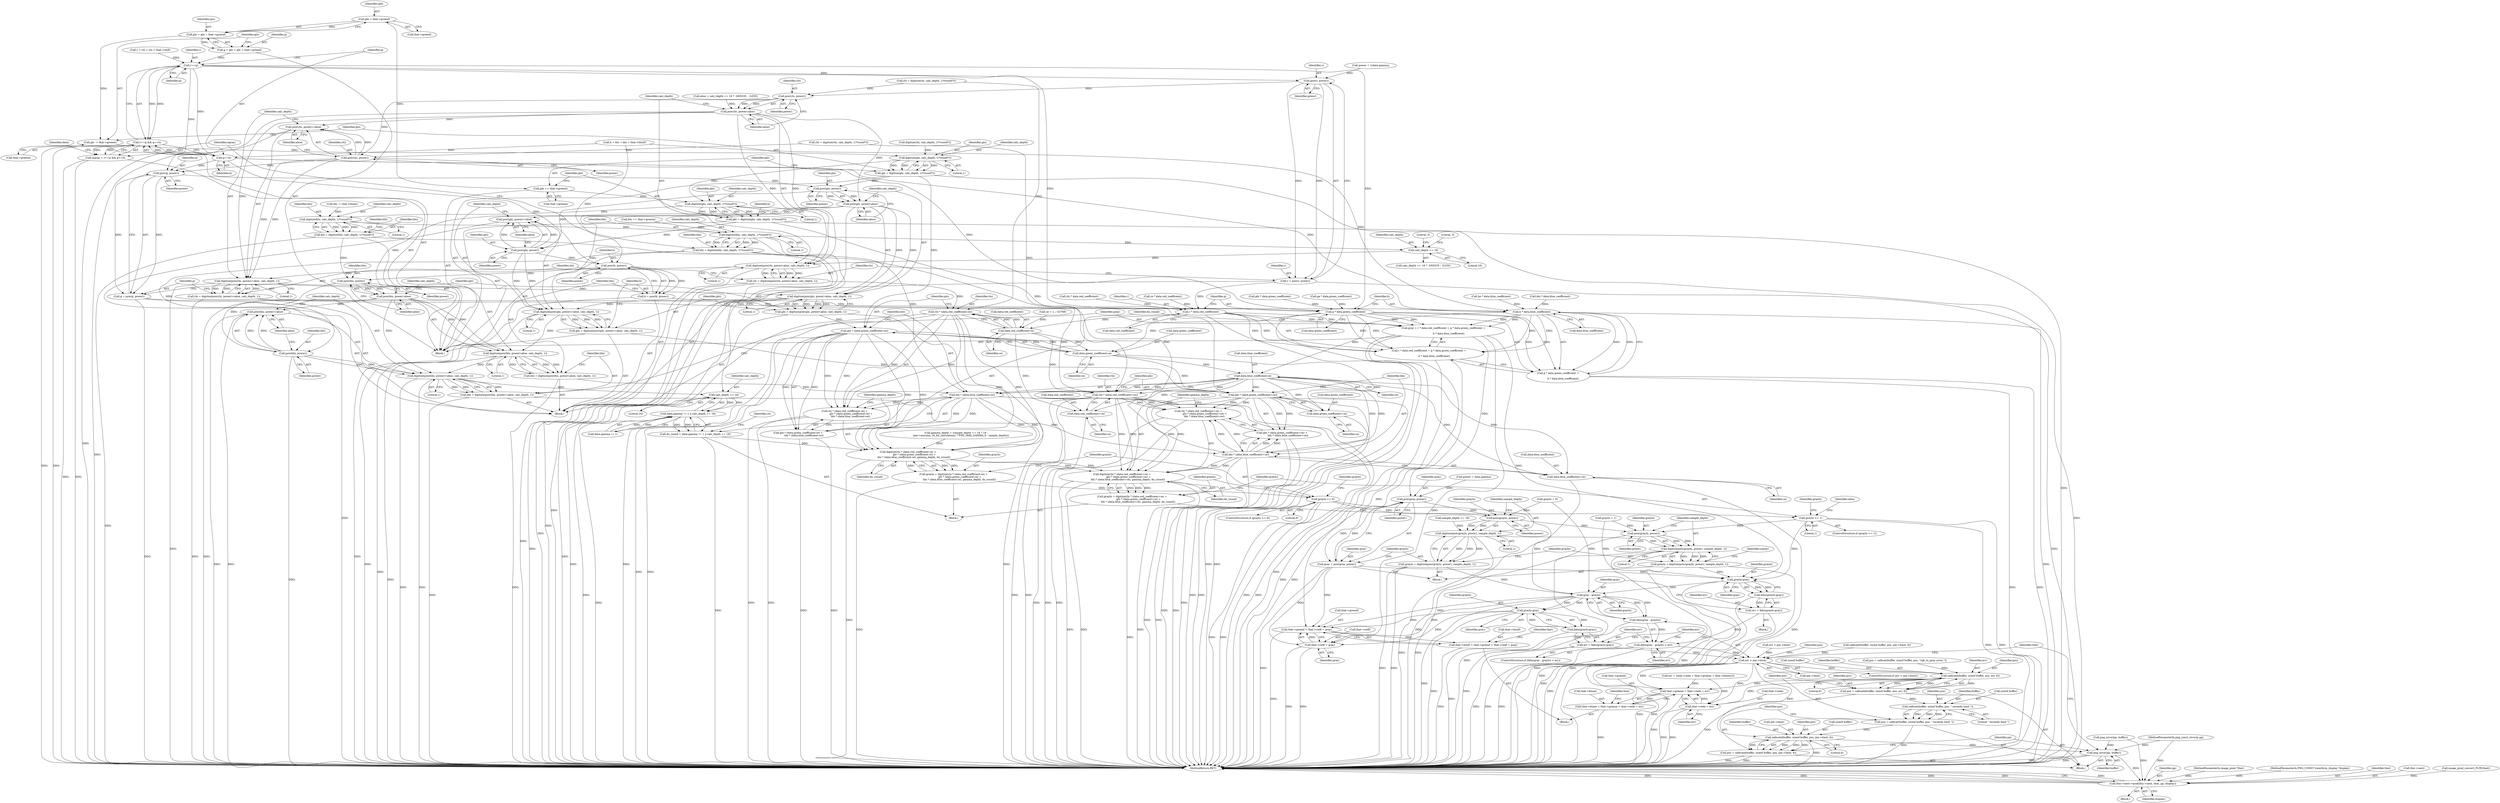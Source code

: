 digraph "0_Android_9d4853418ab2f754c2b63e091c29c5529b8b86ca_77@pointer" {
"1000725" [label="(Call,ghi = that->greenf)"];
"1000723" [label="(Call,glo = ghi = that->greenf)"];
"1000721" [label="(Call,g = glo = ghi = that->greenf)"];
"1000786" [label="(Call,r==g)"];
"1000785" [label="(Call,r==g && g==b)"];
"1000783" [label="(Call,isgray = r==g && g==b)"];
"1000789" [label="(Call,g==b)"];
"1000847" [label="(Call,pow(g, power))"];
"1000845" [label="(Call,g = pow(g, power))"];
"1000904" [label="(Call,g * data.green_coefficient)"];
"1000895" [label="(Call,gray = r * data.red_coefficient + g * data.green_coefficient +\n\n             b * data.blue_coefficient)"];
"1001018" [label="(Call,pow(gray, power))"];
"1001016" [label="(Call,gray = pow(gray, power))"];
"1001059" [label="(Call,grayhi-gray)"];
"1001058" [label="(Call,fabs(grayhi-gray))"];
"1001056" [label="(Call,err = fabs(grayhi-gray))"];
"1001063" [label="(Call,fabs(gray - graylo) > err)"];
"1001076" [label="(Call,err > pm->limit)"];
"1001097" [label="(Call,safecatd(buffer, sizeof buffer, pos, err, 6))"];
"1001095" [label="(Call,pos = safecatd(buffer, sizeof buffer, pos, err, 6))"];
"1001106" [label="(Call,safecat(buffer, sizeof buffer, pos, \" exceeds limit \"))"];
"1001104" [label="(Call,pos = safecat(buffer, sizeof buffer, pos, \" exceeds limit \"))"];
"1001114" [label="(Call,safecatd(buffer, sizeof buffer, pos, pm->limit, 6))"];
"1001112" [label="(Call,pos = safecatd(buffer, sizeof buffer, pos, pm->limit, 6))"];
"1001123" [label="(Call,png_error(pp, buffer))"];
"1001216" [label="(Call,this->next->mod(this->next, that, pp, display))"];
"1001143" [label="(Call,that->greene = that->rede = err)"];
"1001139" [label="(Call,that->bluee = that->greene = that->rede = err)"];
"1001147" [label="(Call,that->rede = err)"];
"1001065" [label="(Call,gray - graylo)"];
"1001064" [label="(Call,fabs(gray - graylo))"];
"1001072" [label="(Call,graylo-gray)"];
"1001071" [label="(Call,fabs(graylo-gray))"];
"1001069" [label="(Call,err = fabs(graylo-gray))"];
"1001130" [label="(Call,that->greenf = that->redf = gray)"];
"1001126" [label="(Call,that->bluef = that->greenf = that->redf = gray)"];
"1001134" [label="(Call,that->redf = gray)"];
"1001024" [label="(Call,pow(graylo, power))"];
"1001023" [label="(Call,digitize(pow(graylo, power), sample_depth, 1))"];
"1001021" [label="(Call,graylo = digitize(pow(graylo, power), sample_depth, 1))"];
"1001031" [label="(Call,digitize(pow(grayhi, power), sample_depth, 1))"];
"1001029" [label="(Call,grayhi = digitize(pow(grayhi, power), sample_depth, 1))"];
"1001032" [label="(Call,pow(grayhi, power))"];
"1000897" [label="(Call,r * data.red_coefficient + g * data.green_coefficient +\n\n             b * data.blue_coefficient)"];
"1000903" [label="(Call,g * data.green_coefficient +\n\n             b * data.blue_coefficient)"];
"1000947" [label="(Call,data.green_coefficient-ce)"];
"1000945" [label="(Call,glo * (data.green_coefficient-ce))"];
"1000935" [label="(Call,digitize(rlo * (data.red_coefficient-ce) +\n                glo * (data.green_coefficient-ce) +\n               blo * (data.blue_coefficient-ce), gamma_depth, do_round))"];
"1000933" [label="(Call,graylo = digitize(rlo * (data.red_coefficient-ce) +\n                glo * (data.green_coefficient-ce) +\n               blo * (data.blue_coefficient-ce), gamma_depth, do_round))"];
"1000962" [label="(Call,graylo <= 0)"];
"1000970" [label="(Call,digitize(rhi * (data.red_coefficient+ce) +\n                ghi * (data.green_coefficient+ce) +\n               bhi * (data.blue_coefficient+ce), gamma_depth, do_round))"];
"1000968" [label="(Call,grayhi = digitize(rhi * (data.red_coefficient+ce) +\n                ghi * (data.green_coefficient+ce) +\n               bhi * (data.blue_coefficient+ce), gamma_depth, do_round))"];
"1000997" [label="(Call,grayhi >= 1)"];
"1000936" [label="(Call,rlo * (data.red_coefficient-ce) +\n                glo * (data.green_coefficient-ce) +\n               blo * (data.blue_coefficient-ce))"];
"1000944" [label="(Call,glo * (data.green_coefficient-ce) +\n               blo * (data.blue_coefficient-ce))"];
"1000954" [label="(Call,data.blue_coefficient-ce)"];
"1000952" [label="(Call,blo * (data.blue_coefficient-ce))"];
"1000972" [label="(Call,rhi * (data.red_coefficient+ce))"];
"1000971" [label="(Call,rhi * (data.red_coefficient+ce) +\n                ghi * (data.green_coefficient+ce) +\n               bhi * (data.blue_coefficient+ce))"];
"1000974" [label="(Call,data.red_coefficient+ce)"];
"1000980" [label="(Call,ghi * (data.green_coefficient+ce))"];
"1000979" [label="(Call,ghi * (data.green_coefficient+ce) +\n               bhi * (data.blue_coefficient+ce))"];
"1000982" [label="(Call,data.green_coefficient+ce)"];
"1000987" [label="(Call,bhi * (data.blue_coefficient+ce))"];
"1000989" [label="(Call,data.blue_coefficient+ce)"];
"1000854" [label="(Call,pow(glo, power))"];
"1000853" [label="(Call,pow(glo, power)-abse)"];
"1000852" [label="(Call,digitize(pow(glo, power)-abse, calc_depth, 1))"];
"1000850" [label="(Call,glo = digitize(pow(glo, power)-abse, calc_depth, 1))"];
"1000862" [label="(Call,digitize(pow(ghi, power)+abse, calc_depth, 1))"];
"1000860" [label="(Call,ghi = digitize(pow(ghi, power)+abse, calc_depth, 1))"];
"1000877" [label="(Call,digitize(pow(blo, power)-abse, calc_depth, 1))"];
"1000875" [label="(Call,blo = digitize(pow(blo, power)-abse, calc_depth, 1))"];
"1000887" [label="(Call,digitize(pow(bhi, power)+abse, calc_depth, 1))"];
"1000885" [label="(Call,bhi = digitize(pow(bhi, power)+abse, calc_depth, 1))"];
"1000924" [label="(Call,calc_depth == 16)"];
"1000918" [label="(Call,data.gamma != 1 || calc_depth == 16)"];
"1000916" [label="(Call,do_round = data.gamma != 1 || calc_depth == 16)"];
"1000863" [label="(Call,pow(ghi, power)+abse)"];
"1000878" [label="(Call,pow(blo, power)-abse)"];
"1000888" [label="(Call,pow(bhi, power)+abse)"];
"1000864" [label="(Call,pow(ghi, power))"];
"1000872" [label="(Call,pow(b, power))"];
"1000870" [label="(Call,b = pow(b, power))"];
"1000909" [label="(Call,b * data.blue_coefficient)"];
"1000879" [label="(Call,pow(blo, power))"];
"1000889" [label="(Call,pow(bhi, power))"];
"1000822" [label="(Call,pow(r, power))"];
"1000820" [label="(Call,r = pow(r, power))"];
"1000898" [label="(Call,r * data.red_coefficient)"];
"1000939" [label="(Call,data.red_coefficient-ce)"];
"1000937" [label="(Call,rlo * (data.red_coefficient-ce))"];
"1000829" [label="(Call,pow(rlo, power))"];
"1000828" [label="(Call,pow(rlo, power)-abse)"];
"1000827" [label="(Call,digitize(pow(rlo, power)-abse, calc_depth, 1))"];
"1000825" [label="(Call,rlo = digitize(pow(rlo, power)-abse, calc_depth, 1))"];
"1000837" [label="(Call,digitize(pow(rhi, power)+abse, calc_depth, 1))"];
"1000835" [label="(Call,rhi = digitize(pow(rhi, power)+abse, calc_depth, 1))"];
"1000838" [label="(Call,pow(rhi, power)+abse)"];
"1000839" [label="(Call,pow(rhi, power))"];
"1000730" [label="(Call,glo -= that->greene)"];
"1000737" [label="(Call,digitize(glo, calc_depth, 1/*round*/))"];
"1000735" [label="(Call,glo = digitize(glo, calc_depth, 1/*round*/))"];
"1000748" [label="(Call,digitize(ghi, calc_depth, 1/*round*/))"];
"1000746" [label="(Call,ghi = digitize(ghi, calc_depth, 1/*round*/))"];
"1000768" [label="(Call,digitize(blo, calc_depth, 1/*round*/))"];
"1000766" [label="(Call,blo = digitize(blo, calc_depth, 1/*round*/))"];
"1000779" [label="(Call,digitize(bhi, calc_depth, 1/*round*/))"];
"1000777" [label="(Call,bhi = digitize(bhi, calc_depth, 1/*round*/))"];
"1000811" [label="(Call,calc_depth == 16)"];
"1000741" [label="(Call,ghi += that->greene)"];
"1000746" [label="(Call,ghi = digitize(ghi, calc_depth, 1/*round*/))"];
"1001101" [label="(Identifier,pos)"];
"1000812" [label="(Identifier,calc_depth)"];
"1000732" [label="(Call,that->greene)"];
"1000747" [label="(Identifier,ghi)"];
"1000897" [label="(Call,r * data.red_coefficient + g * data.green_coefficient +\n\n             b * data.blue_coefficient)"];
"1000250" [label="(Call,ge * data.green_coefficient)"];
"1001032" [label="(Call,pow(grayhi, power))"];
"1001000" [label="(Call,grayhi = 1)"];
"1000953" [label="(Identifier,blo)"];
"1000990" [label="(Call,data.blue_coefficient)"];
"1000889" [label="(Call,pow(bhi, power))"];
"1000879" [label="(Call,pow(blo, power))"];
"1000825" [label="(Call,rlo = digitize(pow(rlo, power)-abse, calc_depth, 1))"];
"1001123" [label="(Call,png_error(pp, buffer))"];
"1000847" [label="(Call,pow(g, power))"];
"1000874" [label="(Identifier,power)"];
"1000722" [label="(Identifier,g)"];
"1000854" [label="(Call,pow(glo, power))"];
"1000851" [label="(Identifier,glo)"];
"1001097" [label="(Call,safecatd(buffer, sizeof buffer, pos, err, 6))"];
"1000858" [label="(Identifier,calc_depth)"];
"1001221" [label="(Identifier,pp)"];
"1000835" [label="(Call,rhi = digitize(pow(rhi, power)+abse, calc_depth, 1))"];
"1001057" [label="(Identifier,err)"];
"1000959" [label="(Identifier,gamma_depth)"];
"1000865" [label="(Identifier,ghi)"];
"1000900" [label="(Call,data.red_coefficient)"];
"1000748" [label="(Call,digitize(ghi, calc_depth, 1/*round*/))"];
"1000887" [label="(Call,digitize(pow(bhi, power)+abse, calc_depth, 1))"];
"1000750" [label="(Identifier,calc_depth)"];
"1000782" [label="(Literal,1)"];
"1000970" [label="(Call,digitize(rhi * (data.red_coefficient+ce) +\n                ghi * (data.green_coefficient+ce) +\n               bhi * (data.blue_coefficient+ce), gamma_depth, do_round))"];
"1000778" [label="(Identifier,bhi)"];
"1001072" [label="(Call,graylo-gray)"];
"1000998" [label="(Identifier,grayhi)"];
"1001223" [label="(MethodReturn,RET)"];
"1001033" [label="(Identifier,grayhi)"];
"1000939" [label="(Call,data.red_coefficient-ce)"];
"1000725" [label="(Call,ghi = that->greenf)"];
"1000828" [label="(Call,pow(rlo, power)-abse)"];
"1000740" [label="(Literal,1)"];
"1001115" [label="(Identifier,buffer)"];
"1000788" [label="(Identifier,g)"];
"1000836" [label="(Identifier,rhi)"];
"1000723" [label="(Call,glo = ghi = that->greenf)"];
"1001151" [label="(Identifier,err)"];
"1000773" [label="(Identifier,bhi)"];
"1001140" [label="(Call,that->bluee)"];
"1000940" [label="(Call,data.red_coefficient)"];
"1000781" [label="(Identifier,calc_depth)"];
"1000890" [label="(Identifier,bhi)"];
"1000127" [label="(Block,)"];
"1000832" [label="(Identifier,abse)"];
"1000717" [label="(Call,digitize(rhi, calc_depth, 1/*round*/))"];
"1000936" [label="(Call,rlo * (data.red_coefficient-ce) +\n                glo * (data.green_coefficient-ce) +\n               blo * (data.blue_coefficient-ce))"];
"1000896" [label="(Identifier,gray)"];
"1001095" [label="(Call,pos = safecatd(buffer, sizeof buffer, pos, err, 6))"];
"1001023" [label="(Call,digitize(pow(graylo, power), sample_depth, 1))"];
"1001131" [label="(Call,that->greenf)"];
"1000894" [label="(Literal,1)"];
"1001114" [label="(Call,safecatd(buffer, sizeof buffer, pos, pm->limit, 6))"];
"1001119" [label="(Call,pm->limit)"];
"1001216" [label="(Call,this->next->mod(this->next, that, pp, display))"];
"1000954" [label="(Call,data.blue_coefficient-ce)"];
"1000898" [label="(Call,r * data.red_coefficient)"];
"1000966" [label="(Identifier,graylo)"];
"1000971" [label="(Call,rhi * (data.red_coefficient+ce) +\n                ghi * (data.green_coefficient+ce) +\n               bhi * (data.blue_coefficient+ce))"];
"1000974" [label="(Call,data.red_coefficient+ce)"];
"1000969" [label="(Identifier,grayhi)"];
"1001099" [label="(Call,sizeof buffer)"];
"1000724" [label="(Identifier,glo)"];
"1001128" [label="(Identifier,that)"];
"1000839" [label="(Call,pow(rhi, power))"];
"1000783" [label="(Call,isgray = r==g && g==b)"];
"1001110" [label="(Identifier,pos)"];
"1001064" [label="(Call,fabs(gray - graylo))"];
"1001038" [label="(Identifier,isgray)"];
"1000886" [label="(Identifier,bhi)"];
"1000892" [label="(Identifier,abse)"];
"1000823" [label="(Identifier,r)"];
"1000818" [label="(Literal,.5)"];
"1000715" [label="(Call,rhi = digitize(rhi, calc_depth, 1/*round*/))"];
"1000868" [label="(Identifier,calc_depth)"];
"1001034" [label="(Identifier,power)"];
"1000780" [label="(Identifier,bhi)"];
"1000929" [label="(Identifier,ce)"];
"1001001" [label="(Identifier,grayhi)"];
"1000951" [label="(Identifier,ce)"];
"1000834" [label="(Literal,1)"];
"1000522" [label="(Call,ghi * data.green_coefficient)"];
"1001019" [label="(Identifier,gray)"];
"1001006" [label="(Identifier,data)"];
"1000871" [label="(Identifier,b)"];
"1000888" [label="(Call,pow(bhi, power)+abse)"];
"1000821" [label="(Identifier,r)"];
"1001031" [label="(Call,digitize(pow(grayhi, power), sample_depth, 1))"];
"1001134" [label="(Call,that->redf = gray)"];
"1000736" [label="(Identifier,glo)"];
"1000909" [label="(Call,b * data.blue_coefficient)"];
"1001024" [label="(Call,pow(graylo, power))"];
"1001125" [label="(Identifier,buffer)"];
"1001122" [label="(Literal,6)"];
"1000777" [label="(Call,bhi = digitize(bhi, calc_depth, 1/*round*/))"];
"1000918" [label="(Call,data.gamma != 1 || calc_depth == 16)"];
"1000771" [label="(Literal,1)"];
"1000849" [label="(Identifier,power)"];
"1000742" [label="(Identifier,ghi)"];
"1000810" [label="(Call,calc_depth == 16 ? .5/65535 : .5/255)"];
"1000768" [label="(Call,digitize(blo, calc_depth, 1/*round*/))"];
"1001016" [label="(Call,gray = pow(gray, power))"];
"1001026" [label="(Identifier,power)"];
"1000917" [label="(Identifier,do_round)"];
"1001113" [label="(Identifier,pos)"];
"1001222" [label="(Identifier,display)"];
"1000960" [label="(Identifier,do_round)"];
"1000766" [label="(Call,blo = digitize(blo, calc_depth, 1/*round*/))"];
"1001148" [label="(Call,that->rede)"];
"1000726" [label="(Identifier,ghi)"];
"1000964" [label="(Literal,0)"];
"1000911" [label="(Call,data.blue_coefficient)"];
"1000875" [label="(Call,blo = digitize(pow(blo, power)-abse, calc_depth, 1))"];
"1000815" [label="(Literal,.5)"];
"1001061" [label="(Identifier,gray)"];
"1000727" [label="(Call,that->greenf)"];
"1001107" [label="(Identifier,buffer)"];
"1000962" [label="(Call,graylo <= 0)"];
"1000642" [label="(Block,)"];
"1000872" [label="(Call,pow(b, power))"];
"1000741" [label="(Call,ghi += that->greene)"];
"1001118" [label="(Identifier,pos)"];
"1001144" [label="(Call,that->greene)"];
"1000938" [label="(Identifier,rlo)"];
"1001078" [label="(Call,pm->limit)"];
"1000884" [label="(Literal,1)"];
"1000830" [label="(Identifier,rlo)"];
"1001155" [label="(Identifier,that)"];
"1000808" [label="(Call,abse = calc_depth == 16 ? .5/65535 : .5/255)"];
"1000987" [label="(Call,bhi * (data.blue_coefficient+ce))"];
"1001103" [label="(Literal,6)"];
"1000926" [label="(Literal,16)"];
"1000738" [label="(Identifier,glo)"];
"1000906" [label="(Call,data.green_coefficient)"];
"1001059" [label="(Call,grayhi-gray)"];
"1000916" [label="(Call,do_round = data.gamma != 1 || calc_depth == 16)"];
"1001067" [label="(Identifier,graylo)"];
"1001070" [label="(Identifier,err)"];
"1000731" [label="(Identifier,glo)"];
"1000882" [label="(Identifier,abse)"];
"1001147" [label="(Call,that->rede = err)"];
"1000999" [label="(Literal,1)"];
"1000786" [label="(Call,r==g)"];
"1000914" [label="(Block,)"];
"1000885" [label="(Call,bhi = digitize(pow(bhi, power)+abse, calc_depth, 1))"];
"1000125" [label="(MethodParameterIn,png_const_structp pp)"];
"1000955" [label="(Call,data.blue_coefficient)"];
"1000877" [label="(Call,digitize(pow(blo, power)-abse, calc_depth, 1))"];
"1001062" [label="(ControlStructure,if (fabs(gray - graylo) > err))"];
"1000751" [label="(Literal,1)"];
"1000844" [label="(Literal,1)"];
"1000972" [label="(Call,rhi * (data.red_coefficient+ce))"];
"1000903" [label="(Call,g * data.green_coefficient +\n\n             b * data.blue_coefficient)"];
"1001075" [label="(ControlStructure,if (err > pm->limit))"];
"1001141" [label="(Identifier,that)"];
"1000919" [label="(Call,data.gamma != 1)"];
"1000829" [label="(Call,pow(rlo, power))"];
"1001065" [label="(Call,gray - graylo)"];
"1001021" [label="(Call,graylo = digitize(pow(graylo, power), sample_depth, 1))"];
"1000779" [label="(Call,digitize(bhi, calc_depth, 1/*round*/))"];
"1000968" [label="(Call,grayhi = digitize(rhi * (data.red_coefficient+ce) +\n                ghi * (data.green_coefficient+ce) +\n               bhi * (data.blue_coefficient+ce), gamma_depth, do_round))"];
"1000989" [label="(Call,data.blue_coefficient+ce)"];
"1001063" [label="(Call,fabs(gray - graylo) > err)"];
"1000869" [label="(Literal,1)"];
"1000824" [label="(Identifier,power)"];
"1000833" [label="(Identifier,calc_depth)"];
"1000876" [label="(Identifier,blo)"];
"1000997" [label="(Call,grayhi >= 1)"];
"1000784" [label="(Identifier,isgray)"];
"1000946" [label="(Identifier,glo)"];
"1000893" [label="(Identifier,calc_depth)"];
"1000891" [label="(Identifier,power)"];
"1000841" [label="(Identifier,power)"];
"1000846" [label="(Identifier,g)"];
"1001130" [label="(Call,that->greenf = that->redf = gray)"];
"1000795" [label="(Identifier,data)"];
"1000787" [label="(Identifier,r)"];
"1000592" [label="(Call,err > pm->limit)"];
"1001039" [label="(Call,err = (that->rede + that->greene + that->bluee)/3)"];
"1001025" [label="(Identifier,graylo)"];
"1000859" [label="(Literal,1)"];
"1001096" [label="(Identifier,pos)"];
"1001098" [label="(Identifier,buffer)"];
"1000843" [label="(Identifier,calc_depth)"];
"1000840" [label="(Identifier,rhi)"];
"1000904" [label="(Call,g * data.green_coefficient)"];
"1000124" [label="(MethodParameterIn,image_pixel *that)"];
"1000965" [label="(Call,graylo = 0)"];
"1000739" [label="(Identifier,calc_depth)"];
"1001111" [label="(Literal,\" exceeds limit \")"];
"1000831" [label="(Identifier,power)"];
"1000842" [label="(Identifier,abse)"];
"1000668" [label="(Call,sample_depth == 16)"];
"1000848" [label="(Identifier,g)"];
"1000924" [label="(Call,calc_depth == 16)"];
"1000256" [label="(Call,be * data.blue_coefficient)"];
"1000126" [label="(MethodParameterIn,PNG_CONST transform_display *display)"];
"1001127" [label="(Call,that->bluef)"];
"1000880" [label="(Identifier,blo)"];
"1001124" [label="(Identifier,pp)"];
"1000982" [label="(Call,data.green_coefficient+ce)"];
"1000516" [label="(Call,rhi * data.red_coefficient)"];
"1001143" [label="(Call,that->greene = that->rede = err)"];
"1000870" [label="(Call,b = pow(b, power))"];
"1001112" [label="(Call,pos = safecatd(buffer, sizeof buffer, pos, pm->limit, 6))"];
"1001116" [label="(Call,sizeof buffer)"];
"1001074" [label="(Identifier,gray)"];
"1000730" [label="(Call,glo -= that->greene)"];
"1000944" [label="(Call,glo * (data.green_coefficient-ce) +\n               blo * (data.blue_coefficient-ce))"];
"1000928" [label="(Call,ce = 1. / 32768)"];
"1000743" [label="(Call,that->greene)"];
"1001106" [label="(Call,safecat(buffer, sizeof buffer, pos, \" exceeds limit \"))"];
"1000899" [label="(Identifier,r)"];
"1001022" [label="(Identifier,graylo)"];
"1000856" [label="(Identifier,power)"];
"1000244" [label="(Call,re * data.red_coefficient)"];
"1001027" [label="(Identifier,sample_depth)"];
"1000863" [label="(Call,pow(ghi, power)+abse)"];
"1000850" [label="(Call,glo = digitize(pow(glo, power)-abse, calc_depth, 1))"];
"1001060" [label="(Identifier,grayhi)"];
"1001105" [label="(Identifier,pos)"];
"1001104" [label="(Call,pos = safecat(buffer, sizeof buffer, pos, \" exceeds limit \"))"];
"1000528" [label="(Call,bhi * data.blue_coefficient)"];
"1000769" [label="(Identifier,blo)"];
"1000772" [label="(Call,bhi += that->greene)"];
"1001020" [label="(Identifier,power)"];
"1001076" [label="(Call,err > pm->limit)"];
"1000980" [label="(Call,ghi * (data.green_coefficient+ce))"];
"1000958" [label="(Identifier,ce)"];
"1000993" [label="(Identifier,ce)"];
"1001220" [label="(Identifier,that)"];
"1000862" [label="(Call,digitize(pow(ghi, power)+abse, calc_depth, 1))"];
"1000752" [label="(Call,b = blo = bhi = that->bluef)"];
"1001138" [label="(Identifier,gray)"];
"1000994" [label="(Identifier,gamma_depth)"];
"1001018" [label="(Call,pow(gray, power))"];
"1001028" [label="(Literal,1)"];
"1000852" [label="(Call,digitize(pow(glo, power)-abse, calc_depth, 1))"];
"1001009" [label="(Block,)"];
"1000735" [label="(Call,glo = digitize(glo, calc_depth, 1/*round*/))"];
"1000690" [label="(Call,r = rlo = rhi = that->redf)"];
"1001217" [label="(Call,this->next)"];
"1000945" [label="(Call,glo * (data.green_coefficient-ce))"];
"1000963" [label="(Identifier,graylo)"];
"1000860" [label="(Call,ghi = digitize(pow(ghi, power)+abse, calc_depth, 1))"];
"1000995" [label="(Identifier,do_round)"];
"1000895" [label="(Call,gray = r * data.red_coefficient + g * data.green_coefficient +\n\n             b * data.blue_coefficient)"];
"1001029" [label="(Call,grayhi = digitize(pow(grayhi, power), sample_depth, 1))"];
"1001066" [label="(Identifier,gray)"];
"1001030" [label="(Identifier,grayhi)"];
"1001017" [label="(Identifier,gray)"];
"1000866" [label="(Identifier,power)"];
"1000827" [label="(Call,digitize(pow(rlo, power)-abse, calc_depth, 1))"];
"1000749" [label="(Identifier,ghi)"];
"1000973" [label="(Identifier,rhi)"];
"1000855" [label="(Identifier,glo)"];
"1000996" [label="(ControlStructure,if (grayhi >= 1))"];
"1000948" [label="(Call,data.green_coefficient)"];
"1000753" [label="(Identifier,b)"];
"1001084" [label="(Identifier,pos)"];
"1001139" [label="(Call,that->bluee = that->greene = that->rede = err)"];
"1000979" [label="(Call,ghi * (data.green_coefficient+ce) +\n               bhi * (data.blue_coefficient+ce))"];
"1000838" [label="(Call,pow(rhi, power)+abse)"];
"1000761" [label="(Call,blo -= that->bluee)"];
"1000986" [label="(Identifier,ce)"];
"1000639" [label="(Call,png_error(pp, buffer))"];
"1000981" [label="(Identifier,ghi)"];
"1001056" [label="(Call,err = fabs(grayhi-gray))"];
"1000873" [label="(Identifier,b)"];
"1000820" [label="(Call,r = pow(r, power))"];
"1000937" [label="(Call,rlo * (data.red_coefficient-ce))"];
"1000790" [label="(Identifier,g)"];
"1000943" [label="(Identifier,ce)"];
"1001058" [label="(Call,fabs(grayhi-gray))"];
"1001069" [label="(Call,err = fabs(graylo-gray))"];
"1000878" [label="(Call,pow(blo, power)-abse)"];
"1000826" [label="(Identifier,rlo)"];
"1000721" [label="(Call,g = glo = ghi = that->greenf)"];
"1001068" [label="(Identifier,err)"];
"1000947" [label="(Call,data.green_coefficient-ce)"];
"1001011" [label="(Call,power = data.gamma)"];
"1000935" [label="(Call,digitize(rlo * (data.red_coefficient-ce) +\n                glo * (data.green_coefficient-ce) +\n               blo * (data.blue_coefficient-ce), gamma_depth, do_round))"];
"1001077" [label="(Identifier,err)"];
"1001035" [label="(Identifier,sample_depth)"];
"1000857" [label="(Identifier,abse)"];
"1000704" [label="(Call,rlo = digitize(rlo, calc_depth, 1/*round*/))"];
"1000770" [label="(Identifier,calc_depth)"];
"1000813" [label="(Literal,16)"];
"1000822" [label="(Call,pow(r, power))"];
"1000837" [label="(Call,digitize(pow(rhi, power)+abse, calc_depth, 1))"];
"1000910" [label="(Identifier,b)"];
"1000737" [label="(Call,digitize(glo, calc_depth, 1/*round*/))"];
"1000800" [label="(Call,power = 1/data.gamma)"];
"1000867" [label="(Identifier,abse)"];
"1000767" [label="(Identifier,blo)"];
"1001135" [label="(Call,that->redf)"];
"1000864" [label="(Call,pow(ghi, power))"];
"1000961" [label="(ControlStructure,if (graylo <= 0))"];
"1000145" [label="(Call,image_pixel_convert_PLTE(that))"];
"1000983" [label="(Call,data.green_coefficient)"];
"1000905" [label="(Identifier,g)"];
"1000136" [label="(Block,)"];
"1000952" [label="(Call,blo * (data.blue_coefficient-ce))"];
"1001108" [label="(Call,sizeof buffer)"];
"1000791" [label="(Identifier,b)"];
"1000975" [label="(Call,data.red_coefficient)"];
"1000789" [label="(Call,g==b)"];
"1001087" [label="(Call,pos = safecat(buffer, sizeof buffer, pos, \"rgb_to_gray error \"))"];
"1000988" [label="(Identifier,bhi)"];
"1000883" [label="(Identifier,calc_depth)"];
"1000881" [label="(Identifier,power)"];
"1000845" [label="(Call,g = pow(g, power))"];
"1000978" [label="(Identifier,ce)"];
"1001036" [label="(Literal,1)"];
"1000811" [label="(Call,calc_depth == 16)"];
"1001055" [label="(Block,)"];
"1001081" [label="(Block,)"];
"1001073" [label="(Identifier,graylo)"];
"1000933" [label="(Call,graylo = digitize(rlo * (data.red_coefficient-ce) +\n                glo * (data.green_coefficient-ce) +\n               blo * (data.blue_coefficient-ce), gamma_depth, do_round))"];
"1000853" [label="(Call,pow(glo, power)-abse)"];
"1000785" [label="(Call,r==g && g==b)"];
"1000630" [label="(Call,safecatd(buffer, sizeof buffer, pos, pm->limit, 6))"];
"1000665" [label="(Call,gamma_depth = (sample_depth == 16 ? 16 :\n            (pm->assume_16_bit_calculations ? PNG_MAX_GAMMA_8 : sample_depth)))"];
"1000861" [label="(Identifier,ghi)"];
"1001126" [label="(Call,that->bluef = that->greenf = that->redf = gray)"];
"1001102" [label="(Identifier,err)"];
"1000925" [label="(Identifier,calc_depth)"];
"1000934" [label="(Identifier,graylo)"];
"1000798" [label="(Block,)"];
"1001071" [label="(Call,fabs(graylo-gray))"];
"1000725" -> "1000723"  [label="AST: "];
"1000725" -> "1000727"  [label="CFG: "];
"1000726" -> "1000725"  [label="AST: "];
"1000727" -> "1000725"  [label="AST: "];
"1000723" -> "1000725"  [label="CFG: "];
"1000725" -> "1000723"  [label="DDG: "];
"1000725" -> "1000741"  [label="DDG: "];
"1000723" -> "1000721"  [label="AST: "];
"1000724" -> "1000723"  [label="AST: "];
"1000721" -> "1000723"  [label="CFG: "];
"1000723" -> "1000721"  [label="DDG: "];
"1000723" -> "1000730"  [label="DDG: "];
"1000721" -> "1000642"  [label="AST: "];
"1000722" -> "1000721"  [label="AST: "];
"1000731" -> "1000721"  [label="CFG: "];
"1000721" -> "1000786"  [label="DDG: "];
"1000786" -> "1000785"  [label="AST: "];
"1000786" -> "1000788"  [label="CFG: "];
"1000787" -> "1000786"  [label="AST: "];
"1000788" -> "1000786"  [label="AST: "];
"1000790" -> "1000786"  [label="CFG: "];
"1000785" -> "1000786"  [label="CFG: "];
"1000786" -> "1000785"  [label="DDG: "];
"1000786" -> "1000785"  [label="DDG: "];
"1000690" -> "1000786"  [label="DDG: "];
"1000786" -> "1000789"  [label="DDG: "];
"1000786" -> "1000822"  [label="DDG: "];
"1000786" -> "1000847"  [label="DDG: "];
"1000786" -> "1000898"  [label="DDG: "];
"1000786" -> "1000904"  [label="DDG: "];
"1000785" -> "1000783"  [label="AST: "];
"1000785" -> "1000789"  [label="CFG: "];
"1000789" -> "1000785"  [label="AST: "];
"1000783" -> "1000785"  [label="CFG: "];
"1000785" -> "1001223"  [label="DDG: "];
"1000785" -> "1001223"  [label="DDG: "];
"1000785" -> "1000783"  [label="DDG: "];
"1000785" -> "1000783"  [label="DDG: "];
"1000789" -> "1000785"  [label="DDG: "];
"1000789" -> "1000785"  [label="DDG: "];
"1000783" -> "1000642"  [label="AST: "];
"1000784" -> "1000783"  [label="AST: "];
"1000795" -> "1000783"  [label="CFG: "];
"1000783" -> "1001223"  [label="DDG: "];
"1000783" -> "1001223"  [label="DDG: "];
"1000789" -> "1000791"  [label="CFG: "];
"1000790" -> "1000789"  [label="AST: "];
"1000791" -> "1000789"  [label="AST: "];
"1000752" -> "1000789"  [label="DDG: "];
"1000789" -> "1000847"  [label="DDG: "];
"1000789" -> "1000872"  [label="DDG: "];
"1000789" -> "1000904"  [label="DDG: "];
"1000789" -> "1000909"  [label="DDG: "];
"1000847" -> "1000845"  [label="AST: "];
"1000847" -> "1000849"  [label="CFG: "];
"1000848" -> "1000847"  [label="AST: "];
"1000849" -> "1000847"  [label="AST: "];
"1000845" -> "1000847"  [label="CFG: "];
"1000847" -> "1000845"  [label="DDG: "];
"1000847" -> "1000845"  [label="DDG: "];
"1000839" -> "1000847"  [label="DDG: "];
"1000847" -> "1000854"  [label="DDG: "];
"1000845" -> "1000798"  [label="AST: "];
"1000846" -> "1000845"  [label="AST: "];
"1000851" -> "1000845"  [label="CFG: "];
"1000845" -> "1001223"  [label="DDG: "];
"1000845" -> "1000904"  [label="DDG: "];
"1000904" -> "1000903"  [label="AST: "];
"1000904" -> "1000906"  [label="CFG: "];
"1000905" -> "1000904"  [label="AST: "];
"1000906" -> "1000904"  [label="AST: "];
"1000910" -> "1000904"  [label="CFG: "];
"1000904" -> "1001223"  [label="DDG: "];
"1000904" -> "1000895"  [label="DDG: "];
"1000904" -> "1000895"  [label="DDG: "];
"1000904" -> "1000897"  [label="DDG: "];
"1000904" -> "1000897"  [label="DDG: "];
"1000904" -> "1000903"  [label="DDG: "];
"1000904" -> "1000903"  [label="DDG: "];
"1000522" -> "1000904"  [label="DDG: "];
"1000250" -> "1000904"  [label="DDG: "];
"1000904" -> "1000947"  [label="DDG: "];
"1000895" -> "1000642"  [label="AST: "];
"1000895" -> "1000897"  [label="CFG: "];
"1000896" -> "1000895"  [label="AST: "];
"1000897" -> "1000895"  [label="AST: "];
"1000917" -> "1000895"  [label="CFG: "];
"1000895" -> "1001223"  [label="DDG: "];
"1000898" -> "1000895"  [label="DDG: "];
"1000898" -> "1000895"  [label="DDG: "];
"1000909" -> "1000895"  [label="DDG: "];
"1000909" -> "1000895"  [label="DDG: "];
"1000895" -> "1001018"  [label="DDG: "];
"1000895" -> "1001059"  [label="DDG: "];
"1000895" -> "1001130"  [label="DDG: "];
"1000895" -> "1001134"  [label="DDG: "];
"1001018" -> "1001016"  [label="AST: "];
"1001018" -> "1001020"  [label="CFG: "];
"1001019" -> "1001018"  [label="AST: "];
"1001020" -> "1001018"  [label="AST: "];
"1001016" -> "1001018"  [label="CFG: "];
"1001018" -> "1001016"  [label="DDG: "];
"1001018" -> "1001016"  [label="DDG: "];
"1001011" -> "1001018"  [label="DDG: "];
"1001018" -> "1001024"  [label="DDG: "];
"1001016" -> "1001009"  [label="AST: "];
"1001017" -> "1001016"  [label="AST: "];
"1001022" -> "1001016"  [label="CFG: "];
"1001016" -> "1001223"  [label="DDG: "];
"1001016" -> "1001059"  [label="DDG: "];
"1001016" -> "1001130"  [label="DDG: "];
"1001016" -> "1001134"  [label="DDG: "];
"1001059" -> "1001058"  [label="AST: "];
"1001059" -> "1001061"  [label="CFG: "];
"1001060" -> "1001059"  [label="AST: "];
"1001061" -> "1001059"  [label="AST: "];
"1001058" -> "1001059"  [label="CFG: "];
"1001059" -> "1001223"  [label="DDG: "];
"1001059" -> "1001058"  [label="DDG: "];
"1001059" -> "1001058"  [label="DDG: "];
"1000997" -> "1001059"  [label="DDG: "];
"1001000" -> "1001059"  [label="DDG: "];
"1001029" -> "1001059"  [label="DDG: "];
"1001059" -> "1001065"  [label="DDG: "];
"1001058" -> "1001056"  [label="AST: "];
"1001056" -> "1001058"  [label="CFG: "];
"1001058" -> "1001223"  [label="DDG: "];
"1001058" -> "1001056"  [label="DDG: "];
"1001056" -> "1001055"  [label="AST: "];
"1001057" -> "1001056"  [label="AST: "];
"1001066" -> "1001056"  [label="CFG: "];
"1001056" -> "1001223"  [label="DDG: "];
"1001056" -> "1001063"  [label="DDG: "];
"1001063" -> "1001062"  [label="AST: "];
"1001063" -> "1001068"  [label="CFG: "];
"1001064" -> "1001063"  [label="AST: "];
"1001068" -> "1001063"  [label="AST: "];
"1001070" -> "1001063"  [label="CFG: "];
"1001077" -> "1001063"  [label="CFG: "];
"1001063" -> "1001223"  [label="DDG: "];
"1001063" -> "1001223"  [label="DDG: "];
"1001064" -> "1001063"  [label="DDG: "];
"1001063" -> "1001076"  [label="DDG: "];
"1001076" -> "1001075"  [label="AST: "];
"1001076" -> "1001078"  [label="CFG: "];
"1001077" -> "1001076"  [label="AST: "];
"1001078" -> "1001076"  [label="AST: "];
"1001084" -> "1001076"  [label="CFG: "];
"1001128" -> "1001076"  [label="CFG: "];
"1001076" -> "1001223"  [label="DDG: "];
"1001076" -> "1001223"  [label="DDG: "];
"1001069" -> "1001076"  [label="DDG: "];
"1000630" -> "1001076"  [label="DDG: "];
"1000592" -> "1001076"  [label="DDG: "];
"1001076" -> "1001097"  [label="DDG: "];
"1001076" -> "1001114"  [label="DDG: "];
"1001076" -> "1001143"  [label="DDG: "];
"1001076" -> "1001147"  [label="DDG: "];
"1001097" -> "1001095"  [label="AST: "];
"1001097" -> "1001103"  [label="CFG: "];
"1001098" -> "1001097"  [label="AST: "];
"1001099" -> "1001097"  [label="AST: "];
"1001101" -> "1001097"  [label="AST: "];
"1001102" -> "1001097"  [label="AST: "];
"1001103" -> "1001097"  [label="AST: "];
"1001095" -> "1001097"  [label="CFG: "];
"1001097" -> "1001095"  [label="DDG: "];
"1001097" -> "1001095"  [label="DDG: "];
"1001097" -> "1001095"  [label="DDG: "];
"1001097" -> "1001095"  [label="DDG: "];
"1001087" -> "1001097"  [label="DDG: "];
"1001097" -> "1001143"  [label="DDG: "];
"1001097" -> "1001147"  [label="DDG: "];
"1001095" -> "1001081"  [label="AST: "];
"1001096" -> "1001095"  [label="AST: "];
"1001105" -> "1001095"  [label="CFG: "];
"1001095" -> "1001223"  [label="DDG: "];
"1001095" -> "1001106"  [label="DDG: "];
"1001106" -> "1001104"  [label="AST: "];
"1001106" -> "1001111"  [label="CFG: "];
"1001107" -> "1001106"  [label="AST: "];
"1001108" -> "1001106"  [label="AST: "];
"1001110" -> "1001106"  [label="AST: "];
"1001111" -> "1001106"  [label="AST: "];
"1001104" -> "1001106"  [label="CFG: "];
"1001106" -> "1001104"  [label="DDG: "];
"1001106" -> "1001104"  [label="DDG: "];
"1001106" -> "1001104"  [label="DDG: "];
"1001104" -> "1001081"  [label="AST: "];
"1001105" -> "1001104"  [label="AST: "];
"1001113" -> "1001104"  [label="CFG: "];
"1001104" -> "1001223"  [label="DDG: "];
"1001104" -> "1001114"  [label="DDG: "];
"1001114" -> "1001112"  [label="AST: "];
"1001114" -> "1001122"  [label="CFG: "];
"1001115" -> "1001114"  [label="AST: "];
"1001116" -> "1001114"  [label="AST: "];
"1001118" -> "1001114"  [label="AST: "];
"1001119" -> "1001114"  [label="AST: "];
"1001122" -> "1001114"  [label="AST: "];
"1001112" -> "1001114"  [label="CFG: "];
"1001114" -> "1001223"  [label="DDG: "];
"1001114" -> "1001112"  [label="DDG: "];
"1001114" -> "1001112"  [label="DDG: "];
"1001114" -> "1001112"  [label="DDG: "];
"1001114" -> "1001112"  [label="DDG: "];
"1001114" -> "1001123"  [label="DDG: "];
"1001112" -> "1001081"  [label="AST: "];
"1001113" -> "1001112"  [label="AST: "];
"1001124" -> "1001112"  [label="CFG: "];
"1001112" -> "1001223"  [label="DDG: "];
"1001112" -> "1001223"  [label="DDG: "];
"1001123" -> "1001081"  [label="AST: "];
"1001123" -> "1001125"  [label="CFG: "];
"1001124" -> "1001123"  [label="AST: "];
"1001125" -> "1001123"  [label="AST: "];
"1001128" -> "1001123"  [label="CFG: "];
"1001123" -> "1001223"  [label="DDG: "];
"1001123" -> "1001223"  [label="DDG: "];
"1000639" -> "1001123"  [label="DDG: "];
"1000125" -> "1001123"  [label="DDG: "];
"1001123" -> "1001216"  [label="DDG: "];
"1001216" -> "1000127"  [label="AST: "];
"1001216" -> "1001222"  [label="CFG: "];
"1001217" -> "1001216"  [label="AST: "];
"1001220" -> "1001216"  [label="AST: "];
"1001221" -> "1001216"  [label="AST: "];
"1001222" -> "1001216"  [label="AST: "];
"1001223" -> "1001216"  [label="CFG: "];
"1001216" -> "1001223"  [label="DDG: "];
"1001216" -> "1001223"  [label="DDG: "];
"1001216" -> "1001223"  [label="DDG: "];
"1001216" -> "1001223"  [label="DDG: "];
"1001216" -> "1001223"  [label="DDG: "];
"1000145" -> "1001216"  [label="DDG: "];
"1000124" -> "1001216"  [label="DDG: "];
"1000639" -> "1001216"  [label="DDG: "];
"1000125" -> "1001216"  [label="DDG: "];
"1000126" -> "1001216"  [label="DDG: "];
"1001143" -> "1001139"  [label="AST: "];
"1001143" -> "1001147"  [label="CFG: "];
"1001144" -> "1001143"  [label="AST: "];
"1001147" -> "1001143"  [label="AST: "];
"1001139" -> "1001143"  [label="CFG: "];
"1001143" -> "1001223"  [label="DDG: "];
"1001143" -> "1001139"  [label="DDG: "];
"1001147" -> "1001143"  [label="DDG: "];
"1001039" -> "1001143"  [label="DDG: "];
"1001139" -> "1000136"  [label="AST: "];
"1001140" -> "1001139"  [label="AST: "];
"1001155" -> "1001139"  [label="CFG: "];
"1001139" -> "1001223"  [label="DDG: "];
"1001147" -> "1001151"  [label="CFG: "];
"1001148" -> "1001147"  [label="AST: "];
"1001151" -> "1001147"  [label="AST: "];
"1001147" -> "1001223"  [label="DDG: "];
"1001147" -> "1001223"  [label="DDG: "];
"1001039" -> "1001147"  [label="DDG: "];
"1001065" -> "1001064"  [label="AST: "];
"1001065" -> "1001067"  [label="CFG: "];
"1001066" -> "1001065"  [label="AST: "];
"1001067" -> "1001065"  [label="AST: "];
"1001064" -> "1001065"  [label="CFG: "];
"1001065" -> "1001223"  [label="DDG: "];
"1001065" -> "1001064"  [label="DDG: "];
"1001065" -> "1001064"  [label="DDG: "];
"1000965" -> "1001065"  [label="DDG: "];
"1000962" -> "1001065"  [label="DDG: "];
"1001021" -> "1001065"  [label="DDG: "];
"1001065" -> "1001072"  [label="DDG: "];
"1001065" -> "1001072"  [label="DDG: "];
"1001065" -> "1001130"  [label="DDG: "];
"1001065" -> "1001134"  [label="DDG: "];
"1001068" -> "1001064"  [label="CFG: "];
"1001064" -> "1001223"  [label="DDG: "];
"1001072" -> "1001071"  [label="AST: "];
"1001072" -> "1001074"  [label="CFG: "];
"1001073" -> "1001072"  [label="AST: "];
"1001074" -> "1001072"  [label="AST: "];
"1001071" -> "1001072"  [label="CFG: "];
"1001072" -> "1001223"  [label="DDG: "];
"1001072" -> "1001071"  [label="DDG: "];
"1001072" -> "1001071"  [label="DDG: "];
"1001072" -> "1001130"  [label="DDG: "];
"1001072" -> "1001134"  [label="DDG: "];
"1001071" -> "1001069"  [label="AST: "];
"1001069" -> "1001071"  [label="CFG: "];
"1001071" -> "1001223"  [label="DDG: "];
"1001071" -> "1001069"  [label="DDG: "];
"1001069" -> "1001062"  [label="AST: "];
"1001070" -> "1001069"  [label="AST: "];
"1001077" -> "1001069"  [label="CFG: "];
"1001069" -> "1001223"  [label="DDG: "];
"1001130" -> "1001126"  [label="AST: "];
"1001130" -> "1001134"  [label="CFG: "];
"1001131" -> "1001130"  [label="AST: "];
"1001134" -> "1001130"  [label="AST: "];
"1001126" -> "1001130"  [label="CFG: "];
"1001130" -> "1001223"  [label="DDG: "];
"1001130" -> "1001126"  [label="DDG: "];
"1001134" -> "1001130"  [label="DDG: "];
"1001126" -> "1000136"  [label="AST: "];
"1001127" -> "1001126"  [label="AST: "];
"1001141" -> "1001126"  [label="CFG: "];
"1001126" -> "1001223"  [label="DDG: "];
"1001134" -> "1001138"  [label="CFG: "];
"1001135" -> "1001134"  [label="AST: "];
"1001138" -> "1001134"  [label="AST: "];
"1001134" -> "1001223"  [label="DDG: "];
"1001134" -> "1001223"  [label="DDG: "];
"1001024" -> "1001023"  [label="AST: "];
"1001024" -> "1001026"  [label="CFG: "];
"1001025" -> "1001024"  [label="AST: "];
"1001026" -> "1001024"  [label="AST: "];
"1001027" -> "1001024"  [label="CFG: "];
"1001024" -> "1001023"  [label="DDG: "];
"1001024" -> "1001023"  [label="DDG: "];
"1000965" -> "1001024"  [label="DDG: "];
"1000962" -> "1001024"  [label="DDG: "];
"1001024" -> "1001032"  [label="DDG: "];
"1001023" -> "1001021"  [label="AST: "];
"1001023" -> "1001028"  [label="CFG: "];
"1001027" -> "1001023"  [label="AST: "];
"1001028" -> "1001023"  [label="AST: "];
"1001021" -> "1001023"  [label="CFG: "];
"1001023" -> "1001223"  [label="DDG: "];
"1001023" -> "1001021"  [label="DDG: "];
"1001023" -> "1001021"  [label="DDG: "];
"1001023" -> "1001021"  [label="DDG: "];
"1000668" -> "1001023"  [label="DDG: "];
"1001023" -> "1001031"  [label="DDG: "];
"1001021" -> "1001009"  [label="AST: "];
"1001022" -> "1001021"  [label="AST: "];
"1001030" -> "1001021"  [label="CFG: "];
"1001021" -> "1001223"  [label="DDG: "];
"1001021" -> "1001223"  [label="DDG: "];
"1001031" -> "1001029"  [label="AST: "];
"1001031" -> "1001036"  [label="CFG: "];
"1001032" -> "1001031"  [label="AST: "];
"1001035" -> "1001031"  [label="AST: "];
"1001036" -> "1001031"  [label="AST: "];
"1001029" -> "1001031"  [label="CFG: "];
"1001031" -> "1001223"  [label="DDG: "];
"1001031" -> "1001223"  [label="DDG: "];
"1001031" -> "1001029"  [label="DDG: "];
"1001031" -> "1001029"  [label="DDG: "];
"1001031" -> "1001029"  [label="DDG: "];
"1001032" -> "1001031"  [label="DDG: "];
"1001032" -> "1001031"  [label="DDG: "];
"1001029" -> "1001009"  [label="AST: "];
"1001030" -> "1001029"  [label="AST: "];
"1001038" -> "1001029"  [label="CFG: "];
"1001029" -> "1001223"  [label="DDG: "];
"1001029" -> "1001223"  [label="DDG: "];
"1001032" -> "1001034"  [label="CFG: "];
"1001033" -> "1001032"  [label="AST: "];
"1001034" -> "1001032"  [label="AST: "];
"1001035" -> "1001032"  [label="CFG: "];
"1001032" -> "1001223"  [label="DDG: "];
"1000997" -> "1001032"  [label="DDG: "];
"1001000" -> "1001032"  [label="DDG: "];
"1000897" -> "1000903"  [label="CFG: "];
"1000898" -> "1000897"  [label="AST: "];
"1000903" -> "1000897"  [label="AST: "];
"1000897" -> "1001223"  [label="DDG: "];
"1000897" -> "1001223"  [label="DDG: "];
"1000898" -> "1000897"  [label="DDG: "];
"1000898" -> "1000897"  [label="DDG: "];
"1000909" -> "1000897"  [label="DDG: "];
"1000909" -> "1000897"  [label="DDG: "];
"1000903" -> "1000909"  [label="CFG: "];
"1000909" -> "1000903"  [label="AST: "];
"1000903" -> "1001223"  [label="DDG: "];
"1000903" -> "1001223"  [label="DDG: "];
"1000909" -> "1000903"  [label="DDG: "];
"1000909" -> "1000903"  [label="DDG: "];
"1000947" -> "1000945"  [label="AST: "];
"1000947" -> "1000951"  [label="CFG: "];
"1000948" -> "1000947"  [label="AST: "];
"1000951" -> "1000947"  [label="AST: "];
"1000945" -> "1000947"  [label="CFG: "];
"1000947" -> "1000945"  [label="DDG: "];
"1000947" -> "1000945"  [label="DDG: "];
"1000939" -> "1000947"  [label="DDG: "];
"1000947" -> "1000954"  [label="DDG: "];
"1000947" -> "1000980"  [label="DDG: "];
"1000947" -> "1000982"  [label="DDG: "];
"1000945" -> "1000944"  [label="AST: "];
"1000946" -> "1000945"  [label="AST: "];
"1000953" -> "1000945"  [label="CFG: "];
"1000945" -> "1001223"  [label="DDG: "];
"1000945" -> "1001223"  [label="DDG: "];
"1000945" -> "1000935"  [label="DDG: "];
"1000945" -> "1000935"  [label="DDG: "];
"1000945" -> "1000936"  [label="DDG: "];
"1000945" -> "1000936"  [label="DDG: "];
"1000945" -> "1000944"  [label="DDG: "];
"1000945" -> "1000944"  [label="DDG: "];
"1000850" -> "1000945"  [label="DDG: "];
"1000735" -> "1000945"  [label="DDG: "];
"1000935" -> "1000933"  [label="AST: "];
"1000935" -> "1000960"  [label="CFG: "];
"1000936" -> "1000935"  [label="AST: "];
"1000959" -> "1000935"  [label="AST: "];
"1000960" -> "1000935"  [label="AST: "];
"1000933" -> "1000935"  [label="CFG: "];
"1000935" -> "1001223"  [label="DDG: "];
"1000935" -> "1000933"  [label="DDG: "];
"1000935" -> "1000933"  [label="DDG: "];
"1000935" -> "1000933"  [label="DDG: "];
"1000937" -> "1000935"  [label="DDG: "];
"1000937" -> "1000935"  [label="DDG: "];
"1000952" -> "1000935"  [label="DDG: "];
"1000952" -> "1000935"  [label="DDG: "];
"1000665" -> "1000935"  [label="DDG: "];
"1000916" -> "1000935"  [label="DDG: "];
"1000935" -> "1000970"  [label="DDG: "];
"1000935" -> "1000970"  [label="DDG: "];
"1000933" -> "1000914"  [label="AST: "];
"1000934" -> "1000933"  [label="AST: "];
"1000963" -> "1000933"  [label="CFG: "];
"1000933" -> "1001223"  [label="DDG: "];
"1000933" -> "1000962"  [label="DDG: "];
"1000962" -> "1000961"  [label="AST: "];
"1000962" -> "1000964"  [label="CFG: "];
"1000963" -> "1000962"  [label="AST: "];
"1000964" -> "1000962"  [label="AST: "];
"1000966" -> "1000962"  [label="CFG: "];
"1000969" -> "1000962"  [label="CFG: "];
"1000962" -> "1001223"  [label="DDG: "];
"1000962" -> "1001223"  [label="DDG: "];
"1000970" -> "1000968"  [label="AST: "];
"1000970" -> "1000995"  [label="CFG: "];
"1000971" -> "1000970"  [label="AST: "];
"1000994" -> "1000970"  [label="AST: "];
"1000995" -> "1000970"  [label="AST: "];
"1000968" -> "1000970"  [label="CFG: "];
"1000970" -> "1001223"  [label="DDG: "];
"1000970" -> "1001223"  [label="DDG: "];
"1000970" -> "1001223"  [label="DDG: "];
"1000970" -> "1000968"  [label="DDG: "];
"1000970" -> "1000968"  [label="DDG: "];
"1000970" -> "1000968"  [label="DDG: "];
"1000972" -> "1000970"  [label="DDG: "];
"1000972" -> "1000970"  [label="DDG: "];
"1000980" -> "1000970"  [label="DDG: "];
"1000980" -> "1000970"  [label="DDG: "];
"1000987" -> "1000970"  [label="DDG: "];
"1000987" -> "1000970"  [label="DDG: "];
"1000968" -> "1000914"  [label="AST: "];
"1000969" -> "1000968"  [label="AST: "];
"1000998" -> "1000968"  [label="CFG: "];
"1000968" -> "1001223"  [label="DDG: "];
"1000968" -> "1000997"  [label="DDG: "];
"1000997" -> "1000996"  [label="AST: "];
"1000997" -> "1000999"  [label="CFG: "];
"1000998" -> "1000997"  [label="AST: "];
"1000999" -> "1000997"  [label="AST: "];
"1001001" -> "1000997"  [label="CFG: "];
"1001006" -> "1000997"  [label="CFG: "];
"1000997" -> "1001223"  [label="DDG: "];
"1000997" -> "1001223"  [label="DDG: "];
"1000936" -> "1000944"  [label="CFG: "];
"1000937" -> "1000936"  [label="AST: "];
"1000944" -> "1000936"  [label="AST: "];
"1000959" -> "1000936"  [label="CFG: "];
"1000936" -> "1001223"  [label="DDG: "];
"1000936" -> "1001223"  [label="DDG: "];
"1000937" -> "1000936"  [label="DDG: "];
"1000937" -> "1000936"  [label="DDG: "];
"1000952" -> "1000936"  [label="DDG: "];
"1000952" -> "1000936"  [label="DDG: "];
"1000944" -> "1000952"  [label="CFG: "];
"1000952" -> "1000944"  [label="AST: "];
"1000944" -> "1001223"  [label="DDG: "];
"1000944" -> "1001223"  [label="DDG: "];
"1000952" -> "1000944"  [label="DDG: "];
"1000952" -> "1000944"  [label="DDG: "];
"1000954" -> "1000952"  [label="AST: "];
"1000954" -> "1000958"  [label="CFG: "];
"1000955" -> "1000954"  [label="AST: "];
"1000958" -> "1000954"  [label="AST: "];
"1000952" -> "1000954"  [label="CFG: "];
"1000954" -> "1000952"  [label="DDG: "];
"1000954" -> "1000952"  [label="DDG: "];
"1000909" -> "1000954"  [label="DDG: "];
"1000954" -> "1000972"  [label="DDG: "];
"1000954" -> "1000974"  [label="DDG: "];
"1000954" -> "1000980"  [label="DDG: "];
"1000954" -> "1000982"  [label="DDG: "];
"1000954" -> "1000987"  [label="DDG: "];
"1000954" -> "1000987"  [label="DDG: "];
"1000954" -> "1000989"  [label="DDG: "];
"1000954" -> "1000989"  [label="DDG: "];
"1000953" -> "1000952"  [label="AST: "];
"1000952" -> "1001223"  [label="DDG: "];
"1000952" -> "1001223"  [label="DDG: "];
"1000766" -> "1000952"  [label="DDG: "];
"1000875" -> "1000952"  [label="DDG: "];
"1000972" -> "1000971"  [label="AST: "];
"1000972" -> "1000974"  [label="CFG: "];
"1000973" -> "1000972"  [label="AST: "];
"1000974" -> "1000972"  [label="AST: "];
"1000981" -> "1000972"  [label="CFG: "];
"1000972" -> "1001223"  [label="DDG: "];
"1000972" -> "1001223"  [label="DDG: "];
"1000972" -> "1000971"  [label="DDG: "];
"1000972" -> "1000971"  [label="DDG: "];
"1000715" -> "1000972"  [label="DDG: "];
"1000835" -> "1000972"  [label="DDG: "];
"1000939" -> "1000972"  [label="DDG: "];
"1000971" -> "1000979"  [label="CFG: "];
"1000979" -> "1000971"  [label="AST: "];
"1000994" -> "1000971"  [label="CFG: "];
"1000971" -> "1001223"  [label="DDG: "];
"1000971" -> "1001223"  [label="DDG: "];
"1000980" -> "1000971"  [label="DDG: "];
"1000980" -> "1000971"  [label="DDG: "];
"1000987" -> "1000971"  [label="DDG: "];
"1000987" -> "1000971"  [label="DDG: "];
"1000974" -> "1000978"  [label="CFG: "];
"1000975" -> "1000974"  [label="AST: "];
"1000978" -> "1000974"  [label="AST: "];
"1000974" -> "1001223"  [label="DDG: "];
"1000939" -> "1000974"  [label="DDG: "];
"1000980" -> "1000979"  [label="AST: "];
"1000980" -> "1000982"  [label="CFG: "];
"1000981" -> "1000980"  [label="AST: "];
"1000982" -> "1000980"  [label="AST: "];
"1000988" -> "1000980"  [label="CFG: "];
"1000980" -> "1001223"  [label="DDG: "];
"1000980" -> "1001223"  [label="DDG: "];
"1000980" -> "1000979"  [label="DDG: "];
"1000980" -> "1000979"  [label="DDG: "];
"1000746" -> "1000980"  [label="DDG: "];
"1000860" -> "1000980"  [label="DDG: "];
"1000979" -> "1000987"  [label="CFG: "];
"1000987" -> "1000979"  [label="AST: "];
"1000979" -> "1001223"  [label="DDG: "];
"1000979" -> "1001223"  [label="DDG: "];
"1000987" -> "1000979"  [label="DDG: "];
"1000987" -> "1000979"  [label="DDG: "];
"1000982" -> "1000986"  [label="CFG: "];
"1000983" -> "1000982"  [label="AST: "];
"1000986" -> "1000982"  [label="AST: "];
"1000982" -> "1001223"  [label="DDG: "];
"1000987" -> "1000989"  [label="CFG: "];
"1000988" -> "1000987"  [label="AST: "];
"1000989" -> "1000987"  [label="AST: "];
"1000987" -> "1001223"  [label="DDG: "];
"1000987" -> "1001223"  [label="DDG: "];
"1000885" -> "1000987"  [label="DDG: "];
"1000777" -> "1000987"  [label="DDG: "];
"1000989" -> "1000993"  [label="CFG: "];
"1000990" -> "1000989"  [label="AST: "];
"1000993" -> "1000989"  [label="AST: "];
"1000989" -> "1001223"  [label="DDG: "];
"1000989" -> "1001223"  [label="DDG: "];
"1000854" -> "1000853"  [label="AST: "];
"1000854" -> "1000856"  [label="CFG: "];
"1000855" -> "1000854"  [label="AST: "];
"1000856" -> "1000854"  [label="AST: "];
"1000857" -> "1000854"  [label="CFG: "];
"1000854" -> "1000853"  [label="DDG: "];
"1000854" -> "1000853"  [label="DDG: "];
"1000735" -> "1000854"  [label="DDG: "];
"1000854" -> "1000864"  [label="DDG: "];
"1000853" -> "1000852"  [label="AST: "];
"1000853" -> "1000857"  [label="CFG: "];
"1000857" -> "1000853"  [label="AST: "];
"1000858" -> "1000853"  [label="CFG: "];
"1000853" -> "1001223"  [label="DDG: "];
"1000853" -> "1000852"  [label="DDG: "];
"1000853" -> "1000852"  [label="DDG: "];
"1000828" -> "1000853"  [label="DDG: "];
"1000853" -> "1000862"  [label="DDG: "];
"1000853" -> "1000863"  [label="DDG: "];
"1000853" -> "1000878"  [label="DDG: "];
"1000852" -> "1000850"  [label="AST: "];
"1000852" -> "1000859"  [label="CFG: "];
"1000858" -> "1000852"  [label="AST: "];
"1000859" -> "1000852"  [label="AST: "];
"1000850" -> "1000852"  [label="CFG: "];
"1000852" -> "1001223"  [label="DDG: "];
"1000852" -> "1000850"  [label="DDG: "];
"1000852" -> "1000850"  [label="DDG: "];
"1000852" -> "1000850"  [label="DDG: "];
"1000837" -> "1000852"  [label="DDG: "];
"1000852" -> "1000862"  [label="DDG: "];
"1000850" -> "1000798"  [label="AST: "];
"1000851" -> "1000850"  [label="AST: "];
"1000861" -> "1000850"  [label="CFG: "];
"1000850" -> "1001223"  [label="DDG: "];
"1000862" -> "1000860"  [label="AST: "];
"1000862" -> "1000869"  [label="CFG: "];
"1000863" -> "1000862"  [label="AST: "];
"1000868" -> "1000862"  [label="AST: "];
"1000869" -> "1000862"  [label="AST: "];
"1000860" -> "1000862"  [label="CFG: "];
"1000862" -> "1001223"  [label="DDG: "];
"1000862" -> "1000860"  [label="DDG: "];
"1000862" -> "1000860"  [label="DDG: "];
"1000862" -> "1000860"  [label="DDG: "];
"1000864" -> "1000862"  [label="DDG: "];
"1000864" -> "1000862"  [label="DDG: "];
"1000862" -> "1000877"  [label="DDG: "];
"1000860" -> "1000798"  [label="AST: "];
"1000861" -> "1000860"  [label="AST: "];
"1000871" -> "1000860"  [label="CFG: "];
"1000860" -> "1001223"  [label="DDG: "];
"1000877" -> "1000875"  [label="AST: "];
"1000877" -> "1000884"  [label="CFG: "];
"1000878" -> "1000877"  [label="AST: "];
"1000883" -> "1000877"  [label="AST: "];
"1000884" -> "1000877"  [label="AST: "];
"1000875" -> "1000877"  [label="CFG: "];
"1000877" -> "1001223"  [label="DDG: "];
"1000877" -> "1000875"  [label="DDG: "];
"1000877" -> "1000875"  [label="DDG: "];
"1000877" -> "1000875"  [label="DDG: "];
"1000878" -> "1000877"  [label="DDG: "];
"1000878" -> "1000877"  [label="DDG: "];
"1000877" -> "1000887"  [label="DDG: "];
"1000875" -> "1000798"  [label="AST: "];
"1000876" -> "1000875"  [label="AST: "];
"1000886" -> "1000875"  [label="CFG: "];
"1000875" -> "1001223"  [label="DDG: "];
"1000887" -> "1000885"  [label="AST: "];
"1000887" -> "1000894"  [label="CFG: "];
"1000888" -> "1000887"  [label="AST: "];
"1000893" -> "1000887"  [label="AST: "];
"1000894" -> "1000887"  [label="AST: "];
"1000885" -> "1000887"  [label="CFG: "];
"1000887" -> "1001223"  [label="DDG: "];
"1000887" -> "1001223"  [label="DDG: "];
"1000887" -> "1000885"  [label="DDG: "];
"1000887" -> "1000885"  [label="DDG: "];
"1000887" -> "1000885"  [label="DDG: "];
"1000889" -> "1000887"  [label="DDG: "];
"1000889" -> "1000887"  [label="DDG: "];
"1000878" -> "1000887"  [label="DDG: "];
"1000887" -> "1000924"  [label="DDG: "];
"1000885" -> "1000798"  [label="AST: "];
"1000886" -> "1000885"  [label="AST: "];
"1000896" -> "1000885"  [label="CFG: "];
"1000885" -> "1001223"  [label="DDG: "];
"1000924" -> "1000918"  [label="AST: "];
"1000924" -> "1000926"  [label="CFG: "];
"1000925" -> "1000924"  [label="AST: "];
"1000926" -> "1000924"  [label="AST: "];
"1000918" -> "1000924"  [label="CFG: "];
"1000924" -> "1001223"  [label="DDG: "];
"1000924" -> "1000918"  [label="DDG: "];
"1000924" -> "1000918"  [label="DDG: "];
"1000779" -> "1000924"  [label="DDG: "];
"1000918" -> "1000916"  [label="AST: "];
"1000918" -> "1000919"  [label="CFG: "];
"1000919" -> "1000918"  [label="AST: "];
"1000916" -> "1000918"  [label="CFG: "];
"1000918" -> "1001223"  [label="DDG: "];
"1000918" -> "1000916"  [label="DDG: "];
"1000918" -> "1000916"  [label="DDG: "];
"1000919" -> "1000918"  [label="DDG: "];
"1000919" -> "1000918"  [label="DDG: "];
"1000916" -> "1000914"  [label="AST: "];
"1000917" -> "1000916"  [label="AST: "];
"1000929" -> "1000916"  [label="CFG: "];
"1000916" -> "1001223"  [label="DDG: "];
"1000863" -> "1000867"  [label="CFG: "];
"1000864" -> "1000863"  [label="AST: "];
"1000867" -> "1000863"  [label="AST: "];
"1000868" -> "1000863"  [label="CFG: "];
"1000863" -> "1001223"  [label="DDG: "];
"1000864" -> "1000863"  [label="DDG: "];
"1000864" -> "1000863"  [label="DDG: "];
"1000878" -> "1000882"  [label="CFG: "];
"1000879" -> "1000878"  [label="AST: "];
"1000882" -> "1000878"  [label="AST: "];
"1000883" -> "1000878"  [label="CFG: "];
"1000878" -> "1001223"  [label="DDG: "];
"1000879" -> "1000878"  [label="DDG: "];
"1000879" -> "1000878"  [label="DDG: "];
"1000878" -> "1000888"  [label="DDG: "];
"1000888" -> "1000892"  [label="CFG: "];
"1000889" -> "1000888"  [label="AST: "];
"1000892" -> "1000888"  [label="AST: "];
"1000893" -> "1000888"  [label="CFG: "];
"1000888" -> "1001223"  [label="DDG: "];
"1000888" -> "1001223"  [label="DDG: "];
"1000889" -> "1000888"  [label="DDG: "];
"1000889" -> "1000888"  [label="DDG: "];
"1000864" -> "1000866"  [label="CFG: "];
"1000865" -> "1000864"  [label="AST: "];
"1000866" -> "1000864"  [label="AST: "];
"1000867" -> "1000864"  [label="CFG: "];
"1000746" -> "1000864"  [label="DDG: "];
"1000864" -> "1000872"  [label="DDG: "];
"1000872" -> "1000870"  [label="AST: "];
"1000872" -> "1000874"  [label="CFG: "];
"1000873" -> "1000872"  [label="AST: "];
"1000874" -> "1000872"  [label="AST: "];
"1000870" -> "1000872"  [label="CFG: "];
"1000872" -> "1000870"  [label="DDG: "];
"1000872" -> "1000870"  [label="DDG: "];
"1000752" -> "1000872"  [label="DDG: "];
"1000872" -> "1000879"  [label="DDG: "];
"1000870" -> "1000798"  [label="AST: "];
"1000871" -> "1000870"  [label="AST: "];
"1000876" -> "1000870"  [label="CFG: "];
"1000870" -> "1001223"  [label="DDG: "];
"1000870" -> "1000909"  [label="DDG: "];
"1000909" -> "1000911"  [label="CFG: "];
"1000910" -> "1000909"  [label="AST: "];
"1000911" -> "1000909"  [label="AST: "];
"1000909" -> "1001223"  [label="DDG: "];
"1000752" -> "1000909"  [label="DDG: "];
"1000256" -> "1000909"  [label="DDG: "];
"1000528" -> "1000909"  [label="DDG: "];
"1000879" -> "1000881"  [label="CFG: "];
"1000880" -> "1000879"  [label="AST: "];
"1000881" -> "1000879"  [label="AST: "];
"1000882" -> "1000879"  [label="CFG: "];
"1000766" -> "1000879"  [label="DDG: "];
"1000879" -> "1000889"  [label="DDG: "];
"1000889" -> "1000891"  [label="CFG: "];
"1000890" -> "1000889"  [label="AST: "];
"1000891" -> "1000889"  [label="AST: "];
"1000892" -> "1000889"  [label="CFG: "];
"1000889" -> "1001223"  [label="DDG: "];
"1000777" -> "1000889"  [label="DDG: "];
"1000822" -> "1000820"  [label="AST: "];
"1000822" -> "1000824"  [label="CFG: "];
"1000823" -> "1000822"  [label="AST: "];
"1000824" -> "1000822"  [label="AST: "];
"1000820" -> "1000822"  [label="CFG: "];
"1000822" -> "1000820"  [label="DDG: "];
"1000822" -> "1000820"  [label="DDG: "];
"1000800" -> "1000822"  [label="DDG: "];
"1000822" -> "1000829"  [label="DDG: "];
"1000820" -> "1000798"  [label="AST: "];
"1000821" -> "1000820"  [label="AST: "];
"1000826" -> "1000820"  [label="CFG: "];
"1000820" -> "1001223"  [label="DDG: "];
"1000820" -> "1000898"  [label="DDG: "];
"1000898" -> "1000900"  [label="CFG: "];
"1000899" -> "1000898"  [label="AST: "];
"1000900" -> "1000898"  [label="AST: "];
"1000905" -> "1000898"  [label="CFG: "];
"1000898" -> "1001223"  [label="DDG: "];
"1000516" -> "1000898"  [label="DDG: "];
"1000244" -> "1000898"  [label="DDG: "];
"1000898" -> "1000939"  [label="DDG: "];
"1000939" -> "1000937"  [label="AST: "];
"1000939" -> "1000943"  [label="CFG: "];
"1000940" -> "1000939"  [label="AST: "];
"1000943" -> "1000939"  [label="AST: "];
"1000937" -> "1000939"  [label="CFG: "];
"1000939" -> "1000937"  [label="DDG: "];
"1000939" -> "1000937"  [label="DDG: "];
"1000928" -> "1000939"  [label="DDG: "];
"1000938" -> "1000937"  [label="AST: "];
"1000946" -> "1000937"  [label="CFG: "];
"1000937" -> "1001223"  [label="DDG: "];
"1000937" -> "1001223"  [label="DDG: "];
"1000704" -> "1000937"  [label="DDG: "];
"1000825" -> "1000937"  [label="DDG: "];
"1000829" -> "1000828"  [label="AST: "];
"1000829" -> "1000831"  [label="CFG: "];
"1000830" -> "1000829"  [label="AST: "];
"1000831" -> "1000829"  [label="AST: "];
"1000832" -> "1000829"  [label="CFG: "];
"1000829" -> "1000828"  [label="DDG: "];
"1000829" -> "1000828"  [label="DDG: "];
"1000704" -> "1000829"  [label="DDG: "];
"1000829" -> "1000839"  [label="DDG: "];
"1000828" -> "1000827"  [label="AST: "];
"1000828" -> "1000832"  [label="CFG: "];
"1000832" -> "1000828"  [label="AST: "];
"1000833" -> "1000828"  [label="CFG: "];
"1000828" -> "1001223"  [label="DDG: "];
"1000828" -> "1000827"  [label="DDG: "];
"1000828" -> "1000827"  [label="DDG: "];
"1000808" -> "1000828"  [label="DDG: "];
"1000828" -> "1000837"  [label="DDG: "];
"1000828" -> "1000838"  [label="DDG: "];
"1000827" -> "1000825"  [label="AST: "];
"1000827" -> "1000834"  [label="CFG: "];
"1000833" -> "1000827"  [label="AST: "];
"1000834" -> "1000827"  [label="AST: "];
"1000825" -> "1000827"  [label="CFG: "];
"1000827" -> "1001223"  [label="DDG: "];
"1000827" -> "1000825"  [label="DDG: "];
"1000827" -> "1000825"  [label="DDG: "];
"1000827" -> "1000825"  [label="DDG: "];
"1000811" -> "1000827"  [label="DDG: "];
"1000827" -> "1000837"  [label="DDG: "];
"1000825" -> "1000798"  [label="AST: "];
"1000826" -> "1000825"  [label="AST: "];
"1000836" -> "1000825"  [label="CFG: "];
"1000825" -> "1001223"  [label="DDG: "];
"1000837" -> "1000835"  [label="AST: "];
"1000837" -> "1000844"  [label="CFG: "];
"1000838" -> "1000837"  [label="AST: "];
"1000843" -> "1000837"  [label="AST: "];
"1000844" -> "1000837"  [label="AST: "];
"1000835" -> "1000837"  [label="CFG: "];
"1000837" -> "1001223"  [label="DDG: "];
"1000837" -> "1000835"  [label="DDG: "];
"1000837" -> "1000835"  [label="DDG: "];
"1000837" -> "1000835"  [label="DDG: "];
"1000839" -> "1000837"  [label="DDG: "];
"1000839" -> "1000837"  [label="DDG: "];
"1000835" -> "1000798"  [label="AST: "];
"1000836" -> "1000835"  [label="AST: "];
"1000846" -> "1000835"  [label="CFG: "];
"1000835" -> "1001223"  [label="DDG: "];
"1000838" -> "1000842"  [label="CFG: "];
"1000839" -> "1000838"  [label="AST: "];
"1000842" -> "1000838"  [label="AST: "];
"1000843" -> "1000838"  [label="CFG: "];
"1000838" -> "1001223"  [label="DDG: "];
"1000839" -> "1000838"  [label="DDG: "];
"1000839" -> "1000838"  [label="DDG: "];
"1000839" -> "1000841"  [label="CFG: "];
"1000840" -> "1000839"  [label="AST: "];
"1000841" -> "1000839"  [label="AST: "];
"1000842" -> "1000839"  [label="CFG: "];
"1000715" -> "1000839"  [label="DDG: "];
"1000730" -> "1000642"  [label="AST: "];
"1000730" -> "1000732"  [label="CFG: "];
"1000731" -> "1000730"  [label="AST: "];
"1000732" -> "1000730"  [label="AST: "];
"1000736" -> "1000730"  [label="CFG: "];
"1000730" -> "1000737"  [label="DDG: "];
"1000737" -> "1000735"  [label="AST: "];
"1000737" -> "1000740"  [label="CFG: "];
"1000738" -> "1000737"  [label="AST: "];
"1000739" -> "1000737"  [label="AST: "];
"1000740" -> "1000737"  [label="AST: "];
"1000735" -> "1000737"  [label="CFG: "];
"1000737" -> "1000735"  [label="DDG: "];
"1000737" -> "1000735"  [label="DDG: "];
"1000737" -> "1000735"  [label="DDG: "];
"1000717" -> "1000737"  [label="DDG: "];
"1000737" -> "1000748"  [label="DDG: "];
"1000735" -> "1000642"  [label="AST: "];
"1000736" -> "1000735"  [label="AST: "];
"1000742" -> "1000735"  [label="CFG: "];
"1000735" -> "1001223"  [label="DDG: "];
"1000748" -> "1000746"  [label="AST: "];
"1000748" -> "1000751"  [label="CFG: "];
"1000749" -> "1000748"  [label="AST: "];
"1000750" -> "1000748"  [label="AST: "];
"1000751" -> "1000748"  [label="AST: "];
"1000746" -> "1000748"  [label="CFG: "];
"1000748" -> "1000746"  [label="DDG: "];
"1000748" -> "1000746"  [label="DDG: "];
"1000748" -> "1000746"  [label="DDG: "];
"1000741" -> "1000748"  [label="DDG: "];
"1000748" -> "1000768"  [label="DDG: "];
"1000746" -> "1000642"  [label="AST: "];
"1000747" -> "1000746"  [label="AST: "];
"1000753" -> "1000746"  [label="CFG: "];
"1000746" -> "1001223"  [label="DDG: "];
"1000768" -> "1000766"  [label="AST: "];
"1000768" -> "1000771"  [label="CFG: "];
"1000769" -> "1000768"  [label="AST: "];
"1000770" -> "1000768"  [label="AST: "];
"1000771" -> "1000768"  [label="AST: "];
"1000766" -> "1000768"  [label="CFG: "];
"1000768" -> "1000766"  [label="DDG: "];
"1000768" -> "1000766"  [label="DDG: "];
"1000768" -> "1000766"  [label="DDG: "];
"1000761" -> "1000768"  [label="DDG: "];
"1000768" -> "1000779"  [label="DDG: "];
"1000766" -> "1000642"  [label="AST: "];
"1000767" -> "1000766"  [label="AST: "];
"1000773" -> "1000766"  [label="CFG: "];
"1000766" -> "1001223"  [label="DDG: "];
"1000779" -> "1000777"  [label="AST: "];
"1000779" -> "1000782"  [label="CFG: "];
"1000780" -> "1000779"  [label="AST: "];
"1000781" -> "1000779"  [label="AST: "];
"1000782" -> "1000779"  [label="AST: "];
"1000777" -> "1000779"  [label="CFG: "];
"1000779" -> "1001223"  [label="DDG: "];
"1000779" -> "1000777"  [label="DDG: "];
"1000779" -> "1000777"  [label="DDG: "];
"1000779" -> "1000777"  [label="DDG: "];
"1000772" -> "1000779"  [label="DDG: "];
"1000779" -> "1000811"  [label="DDG: "];
"1000777" -> "1000642"  [label="AST: "];
"1000778" -> "1000777"  [label="AST: "];
"1000784" -> "1000777"  [label="CFG: "];
"1000777" -> "1001223"  [label="DDG: "];
"1000811" -> "1000810"  [label="AST: "];
"1000811" -> "1000813"  [label="CFG: "];
"1000812" -> "1000811"  [label="AST: "];
"1000813" -> "1000811"  [label="AST: "];
"1000815" -> "1000811"  [label="CFG: "];
"1000818" -> "1000811"  [label="CFG: "];
"1000741" -> "1000642"  [label="AST: "];
"1000741" -> "1000743"  [label="CFG: "];
"1000742" -> "1000741"  [label="AST: "];
"1000743" -> "1000741"  [label="AST: "];
"1000747" -> "1000741"  [label="CFG: "];
}
